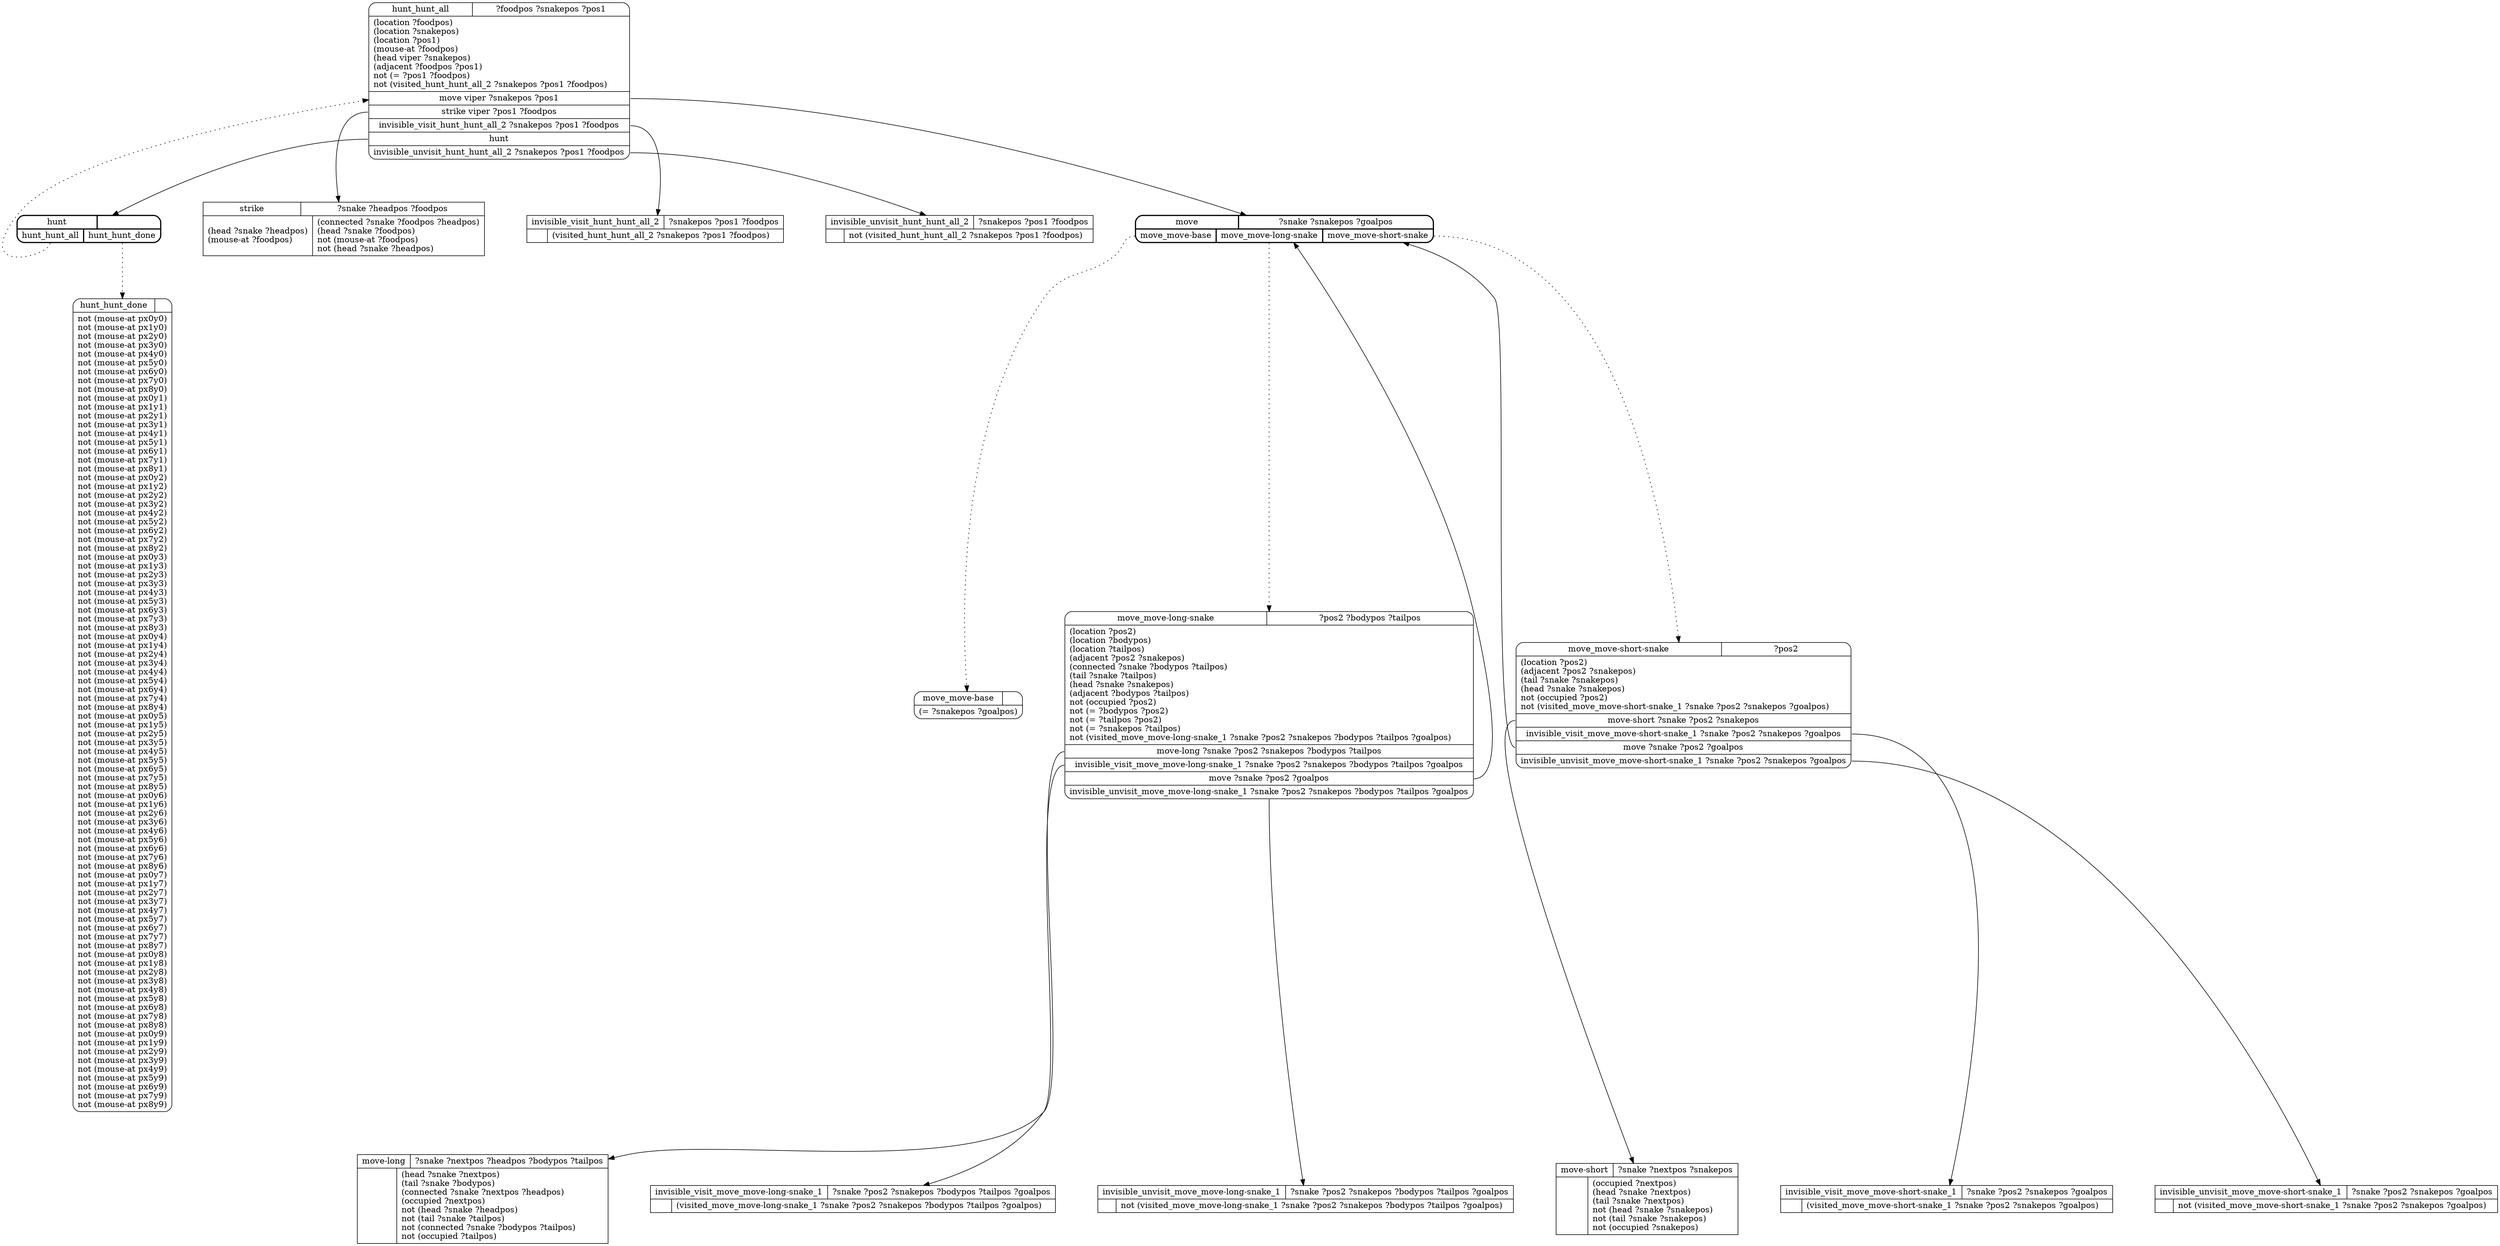 // Generated by Hype
digraph "snake" {
  nodesep=1
  ranksep=1
  // Operators
  "strike" [
    shape=record
    label="{{strike|?snake ?headpos ?foodpos}|{(head ?snake ?headpos)\l(mouse-at ?foodpos)\l|(connected ?snake ?foodpos ?headpos)\l(head ?snake ?foodpos)\lnot (mouse-at ?foodpos)\lnot (head ?snake ?headpos)\l}}"
  ]
  "move-short" [
    shape=record
    label="{{move-short|?snake ?nextpos ?snakepos}|{|(occupied ?nextpos)\l(head ?snake ?nextpos)\l(tail ?snake ?nextpos)\lnot (head ?snake ?snakepos)\lnot (tail ?snake ?snakepos)\lnot (occupied ?snakepos)\l}}"
  ]
  "move-long" [
    shape=record
    label="{{move-long|?snake ?nextpos ?headpos ?bodypos ?tailpos}|{|(head ?snake ?nextpos)\l(tail ?snake ?bodypos)\l(connected ?snake ?nextpos ?headpos)\l(occupied ?nextpos)\lnot (head ?snake ?headpos)\lnot (tail ?snake ?tailpos)\lnot (connected ?snake ?bodypos ?tailpos)\lnot (occupied ?tailpos)\l}}"
  ]
  "invisible_visit_move_move-long-snake_1" [
    shape=record
    label="{{invisible_visit_move_move-long-snake_1|?snake ?pos2 ?snakepos ?bodypos ?tailpos ?goalpos}|{|(visited_move_move-long-snake_1 ?snake ?pos2 ?snakepos ?bodypos ?tailpos ?goalpos)\l}}"
  ]
  "invisible_unvisit_move_move-long-snake_1" [
    shape=record
    label="{{invisible_unvisit_move_move-long-snake_1|?snake ?pos2 ?snakepos ?bodypos ?tailpos ?goalpos}|{|not (visited_move_move-long-snake_1 ?snake ?pos2 ?snakepos ?bodypos ?tailpos ?goalpos)\l}}"
  ]
  "invisible_visit_move_move-short-snake_1" [
    shape=record
    label="{{invisible_visit_move_move-short-snake_1|?snake ?pos2 ?snakepos ?goalpos}|{|(visited_move_move-short-snake_1 ?snake ?pos2 ?snakepos ?goalpos)\l}}"
  ]
  "invisible_unvisit_move_move-short-snake_1" [
    shape=record
    label="{{invisible_unvisit_move_move-short-snake_1|?snake ?pos2 ?snakepos ?goalpos}|{|not (visited_move_move-short-snake_1 ?snake ?pos2 ?snakepos ?goalpos)\l}}"
  ]
  "invisible_visit_hunt_hunt_all_2" [
    shape=record
    label="{{invisible_visit_hunt_hunt_all_2|?snakepos ?pos1 ?foodpos}|{|(visited_hunt_hunt_all_2 ?snakepos ?pos1 ?foodpos)\l}}"
  ]
  "invisible_unvisit_hunt_hunt_all_2" [
    shape=record
    label="{{invisible_unvisit_hunt_hunt_all_2|?snakepos ?pos1 ?foodpos}|{|not (visited_hunt_hunt_all_2 ?snakepos ?pos1 ?foodpos)\l}}"
  ]
  // Methods
  "hunt" [
    shape=Mrecord
    style=bold
    label="{{hunt|}|{<n0>hunt_hunt_all|<n1>hunt_hunt_done}}"
  ]
  "label_hunt_hunt_all" [
    shape=Mrecord
    label="{{hunt_hunt_all|?foodpos ?snakepos ?pos1}|(location ?foodpos)\l(location ?snakepos)\l(location ?pos1)\l(mouse-at ?foodpos)\l(head viper ?snakepos)\l(adjacent ?foodpos ?pos1)\lnot (= ?pos1 ?foodpos)\lnot (visited_hunt_hunt_all_2 ?snakepos ?pos1 ?foodpos)\l|<n0>move viper ?snakepos ?pos1|<n1>strike viper ?pos1 ?foodpos|<n2>invisible_visit_hunt_hunt_all_2 ?snakepos ?pos1 ?foodpos|<n3>hunt|<n4>invisible_unvisit_hunt_hunt_all_2 ?snakepos ?pos1 ?foodpos}"
  ]
  "hunt":n0 -> "label_hunt_hunt_all" [style=dotted]
  "label_hunt_hunt_all":n0 -> "move"
  "label_hunt_hunt_all":n1 -> "strike"
  "label_hunt_hunt_all":n2 -> "invisible_visit_hunt_hunt_all_2"
  "label_hunt_hunt_all":n3 -> "hunt"
  "label_hunt_hunt_all":n4 -> "invisible_unvisit_hunt_hunt_all_2"
  "label_hunt_hunt_done" [
    shape=Mrecord
    label="{{hunt_hunt_done|}|not (mouse-at px0y0)\lnot (mouse-at px1y0)\lnot (mouse-at px2y0)\lnot (mouse-at px3y0)\lnot (mouse-at px4y0)\lnot (mouse-at px5y0)\lnot (mouse-at px6y0)\lnot (mouse-at px7y0)\lnot (mouse-at px8y0)\lnot (mouse-at px0y1)\lnot (mouse-at px1y1)\lnot (mouse-at px2y1)\lnot (mouse-at px3y1)\lnot (mouse-at px4y1)\lnot (mouse-at px5y1)\lnot (mouse-at px6y1)\lnot (mouse-at px7y1)\lnot (mouse-at px8y1)\lnot (mouse-at px0y2)\lnot (mouse-at px1y2)\lnot (mouse-at px2y2)\lnot (mouse-at px3y2)\lnot (mouse-at px4y2)\lnot (mouse-at px5y2)\lnot (mouse-at px6y2)\lnot (mouse-at px7y2)\lnot (mouse-at px8y2)\lnot (mouse-at px0y3)\lnot (mouse-at px1y3)\lnot (mouse-at px2y3)\lnot (mouse-at px3y3)\lnot (mouse-at px4y3)\lnot (mouse-at px5y3)\lnot (mouse-at px6y3)\lnot (mouse-at px7y3)\lnot (mouse-at px8y3)\lnot (mouse-at px0y4)\lnot (mouse-at px1y4)\lnot (mouse-at px2y4)\lnot (mouse-at px3y4)\lnot (mouse-at px4y4)\lnot (mouse-at px5y4)\lnot (mouse-at px6y4)\lnot (mouse-at px7y4)\lnot (mouse-at px8y4)\lnot (mouse-at px0y5)\lnot (mouse-at px1y5)\lnot (mouse-at px2y5)\lnot (mouse-at px3y5)\lnot (mouse-at px4y5)\lnot (mouse-at px5y5)\lnot (mouse-at px6y5)\lnot (mouse-at px7y5)\lnot (mouse-at px8y5)\lnot (mouse-at px0y6)\lnot (mouse-at px1y6)\lnot (mouse-at px2y6)\lnot (mouse-at px3y6)\lnot (mouse-at px4y6)\lnot (mouse-at px5y6)\lnot (mouse-at px6y6)\lnot (mouse-at px7y6)\lnot (mouse-at px8y6)\lnot (mouse-at px0y7)\lnot (mouse-at px1y7)\lnot (mouse-at px2y7)\lnot (mouse-at px3y7)\lnot (mouse-at px4y7)\lnot (mouse-at px5y7)\lnot (mouse-at px6y7)\lnot (mouse-at px7y7)\lnot (mouse-at px8y7)\lnot (mouse-at px0y8)\lnot (mouse-at px1y8)\lnot (mouse-at px2y8)\lnot (mouse-at px3y8)\lnot (mouse-at px4y8)\lnot (mouse-at px5y8)\lnot (mouse-at px6y8)\lnot (mouse-at px7y8)\lnot (mouse-at px8y8)\lnot (mouse-at px0y9)\lnot (mouse-at px1y9)\lnot (mouse-at px2y9)\lnot (mouse-at px3y9)\lnot (mouse-at px4y9)\lnot (mouse-at px5y9)\lnot (mouse-at px6y9)\lnot (mouse-at px7y9)\lnot (mouse-at px8y9)\l}"
  ]
  "hunt":n1 -> "label_hunt_hunt_done" [style=dotted]
  "move" [
    shape=Mrecord
    style=bold
    label="{{move|?snake ?snakepos ?goalpos}|{<n0>move_move-base|<n1>move_move-long-snake|<n2>move_move-short-snake}}"
  ]
  "label_move_move-base" [
    shape=Mrecord
    label="{{move_move-base|}|(= ?snakepos ?goalpos)\l}"
  ]
  "move":n0 -> "label_move_move-base" [style=dotted]
  "label_move_move-long-snake" [
    shape=Mrecord
    label="{{move_move-long-snake|?pos2 ?bodypos ?tailpos}|(location ?pos2)\l(location ?bodypos)\l(location ?tailpos)\l(adjacent ?pos2 ?snakepos)\l(connected ?snake ?bodypos ?tailpos)\l(tail ?snake ?tailpos)\l(head ?snake ?snakepos)\l(adjacent ?bodypos ?tailpos)\lnot (occupied ?pos2)\lnot (= ?bodypos ?pos2)\lnot (= ?tailpos ?pos2)\lnot (= ?snakepos ?tailpos)\lnot (visited_move_move-long-snake_1 ?snake ?pos2 ?snakepos ?bodypos ?tailpos ?goalpos)\l|<n0>move-long ?snake ?pos2 ?snakepos ?bodypos ?tailpos|<n1>invisible_visit_move_move-long-snake_1 ?snake ?pos2 ?snakepos ?bodypos ?tailpos ?goalpos|<n2>move ?snake ?pos2 ?goalpos|<n3>invisible_unvisit_move_move-long-snake_1 ?snake ?pos2 ?snakepos ?bodypos ?tailpos ?goalpos}"
  ]
  "move":n1 -> "label_move_move-long-snake" [style=dotted]
  "label_move_move-long-snake":n0 -> "move-long"
  "label_move_move-long-snake":n1 -> "invisible_visit_move_move-long-snake_1"
  "label_move_move-long-snake":n2 -> "move"
  "label_move_move-long-snake":n3 -> "invisible_unvisit_move_move-long-snake_1"
  "label_move_move-short-snake" [
    shape=Mrecord
    label="{{move_move-short-snake|?pos2}|(location ?pos2)\l(adjacent ?pos2 ?snakepos)\l(tail ?snake ?snakepos)\l(head ?snake ?snakepos)\lnot (occupied ?pos2)\lnot (visited_move_move-short-snake_1 ?snake ?pos2 ?snakepos ?goalpos)\l|<n0>move-short ?snake ?pos2 ?snakepos|<n1>invisible_visit_move_move-short-snake_1 ?snake ?pos2 ?snakepos ?goalpos|<n2>move ?snake ?pos2 ?goalpos|<n3>invisible_unvisit_move_move-short-snake_1 ?snake ?pos2 ?snakepos ?goalpos}"
  ]
  "move":n2 -> "label_move_move-short-snake" [style=dotted]
  "label_move_move-short-snake":n0 -> "move-short"
  "label_move_move-short-snake":n1 -> "invisible_visit_move_move-short-snake_1"
  "label_move_move-short-snake":n2 -> "move"
  "label_move_move-short-snake":n3 -> "invisible_unvisit_move_move-short-snake_1"
}